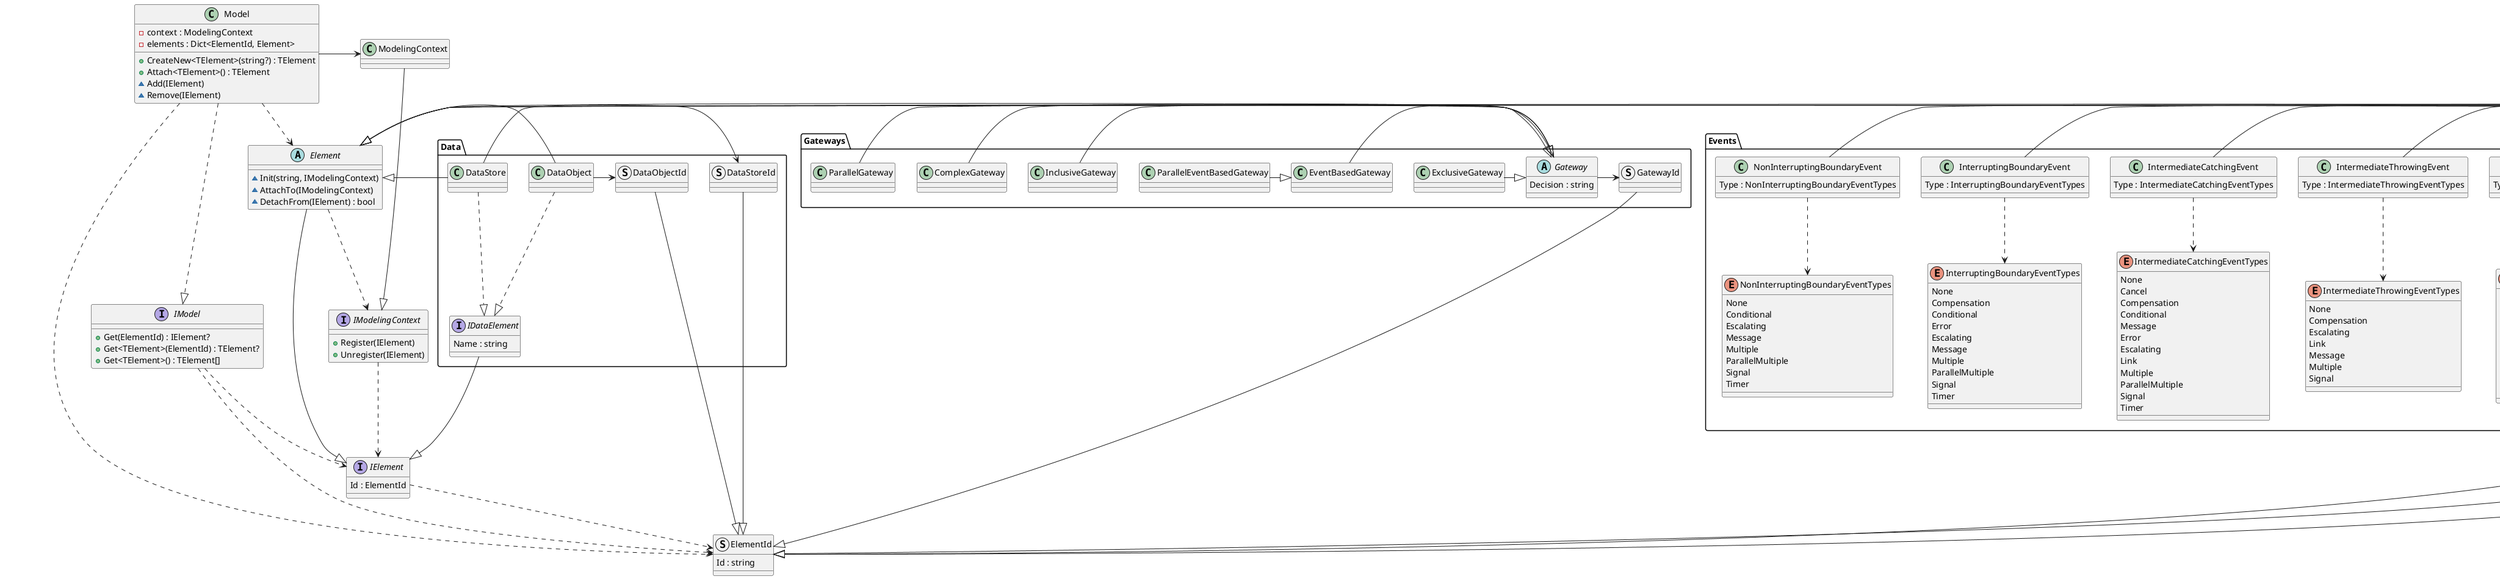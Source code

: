 @startuml

struct ElementId {
    Id : string
}

interface IElement {
    Id : ElementId
}

IElement ..> ElementId

abstract class Element
{
    ~ Init(string, IModelingContext)
    ~ AttachTo(IModelingContext)
    ~ DetachFrom(IElement) : bool
}

Element -|> IElement
Element ..> IModelingContext

interface IModel {
    + Get(ElementId) : IElement?
    + Get<TElement>(ElementId) : TElement?
    + Get<TElement>() : TElement[]
}

IModel ..> ElementId
IModel ..> IElement

interface IModelingContext {
    + Register(IElement)
    + Unregister(IElement)
}

IModelingContext ..> IElement

class ModelingContext

ModelingContext -|> IModelingContext

class Model {
    - context : ModelingContext
    - elements : Dict<ElementId, Element>

    + CreateNew<TElement>(string?) : TElement
    + Attach<TElement>() : TElement
    ~ Add(IElement)
    ~ Remove(IElement)
}

Model ..|> IModel
Model -> ModelingContext
Model ..> ElementId
Model ..> Element

package Events {

    abstract class Event {
        Name : string
    }

    struct EventId
    EventId -|> ElementId

    Event -|> Element
    Event -> EventId

    class StartEvent {
        Type : StartEventTypes
    }

    enum StartEventTypes {
        None
        Compensation
        Conditional
        Error
        Escalating
        Message
        Multiple
        ParallelMultiple
        Signal
        Timer
    }

    StartEvent -|> Event
    StartEvent ..> StartEventTypes

    class EndEvent {
        Type : EndEventTypes
    }

    enum EndEventTypes {
        None
        Cancel
        Compensation
        Error
        Escalating
        Message
        Multiple
        Signal
        Terminate
    }

    EndEvent -|> Event
    EndEvent ..> EndEventTypes

    class IntermediateThrowingEvent {
        Type : IntermediateThrowingEventTypes
    }

    enum IntermediateThrowingEventTypes {
        None
        Compensation
        Escalating
        Link
        Message
        Multiple
        Signal
    }

    IntermediateThrowingEvent -|> Event
    IntermediateThrowingEvent ..> IntermediateThrowingEventTypes

    class IntermediateCatchingEvent {
        Type : IntermediateCatchingEventTypes
    }

    enum IntermediateCatchingEventTypes {
        None
        Cancel
        Compensation
        Conditional
        Message
        Error
        Escalating
        Link
        Multiple
        ParallelMultiple
        Signal
        Timer
    }

    IntermediateCatchingEvent -|> Event
    IntermediateCatchingEvent ..> IntermediateCatchingEventTypes

    class InterruptingBoundaryEvent {
        Type : InterruptingBoundaryEventTypes
    }

    enum InterruptingBoundaryEventTypes {
        None
        Compensation
        Conditional
        Error
        Escalating
        Message
        Multiple
        ParallelMultiple
        Signal
        Timer
    }

    InterruptingBoundaryEvent -|> Event
    InterruptingBoundaryEvent ..> InterruptingBoundaryEventTypes

    class NonInterruptingBoundaryEvent {
        Type : NonInterruptingBoundaryEventTypes
    }

    enum NonInterruptingBoundaryEventTypes {
        None
        Conditional
        Escalating
        Message
        Multiple
        ParallelMultiple
        Signal
        Timer
    }

    NonInterruptingBoundaryEvent -|> Event
    NonInterruptingBoundaryEvent ..> NonInterruptingBoundaryEventTypes

}

package Activities {

    abstract class Activity {
        Name : string
        IsLoop : bool
        Instances : InstanceTypes
        IsForCompensation : bool
    }

    enum InstanceTypes {
        Undefined
        Sequential
        Parallel
    }

    Activity -|> Element
    Activity ..> InstanceTypes

    class Task

    struct TaskId
    TaskId -|> ElementId

    Task -|> Activity
    Task -> TaskId

    class ServiceTask

    ServiceTask -|> Task

    class SendTask

    SendTask -|> Task

    class ReceiveTask

    ReceiveTask -|> Task

    class UserTask {
        Owner : string
        Priority : int
    }

    UserTask -|> Task

    class ManualTask

    Manualtask -|> Task

    class BusinessRuleTask {
        Implementation : string
    }

    BusinessRuleTask -|> Task

    class ScriptTask {
        Format : string
        Script : string
    }

    ScriptTask -|> Task

}

package Gateways {

    abstract class Gateway {
        Decision : string
    }

    struct GatewayId
    GatewayId -|> ElementId

    Gateway -|> Element
    Gateway -> GatewayId

    class ExclusiveGateway

    ExclusiveGateway -|> Gateway

    class EventBasedGateway

    EventBasedGateway -|> Gateway

    class ParallelEventBasedGateway

    ParallelEventBasedGateway -|> EventBasedGateway

    class InclusiveGateway

    InclusiveGateway -|> Gateway

    class ComplexGateway

    ComplexGateway -|> Gateway

    class ParallelGateway

    ParallelGateway -|> Gateway

}

package Data {

    interface IDataElement {
        Name : string
    }

    IDataElement -|> IElement

    class DataObject

    struct DataObjectId
    DataObjectId -|> ElementId

    DataObject -|> Element
    DataObject ..|> IDataElement
    DataObject -> DataObjectId

    class DataStore

    struct DataStoreId
    DataStoreId -|> ElementId

    DataStore -|> Element
    DataStore ..|> IDataElement
    DataStore -> DataStoreId

}

package Annotations {

    class Note {
        Content : string
    }

    struct NoteId
    NoteId -|> ElementId

    Note -|> Element
    Note -> NoteId

}

@enduml
